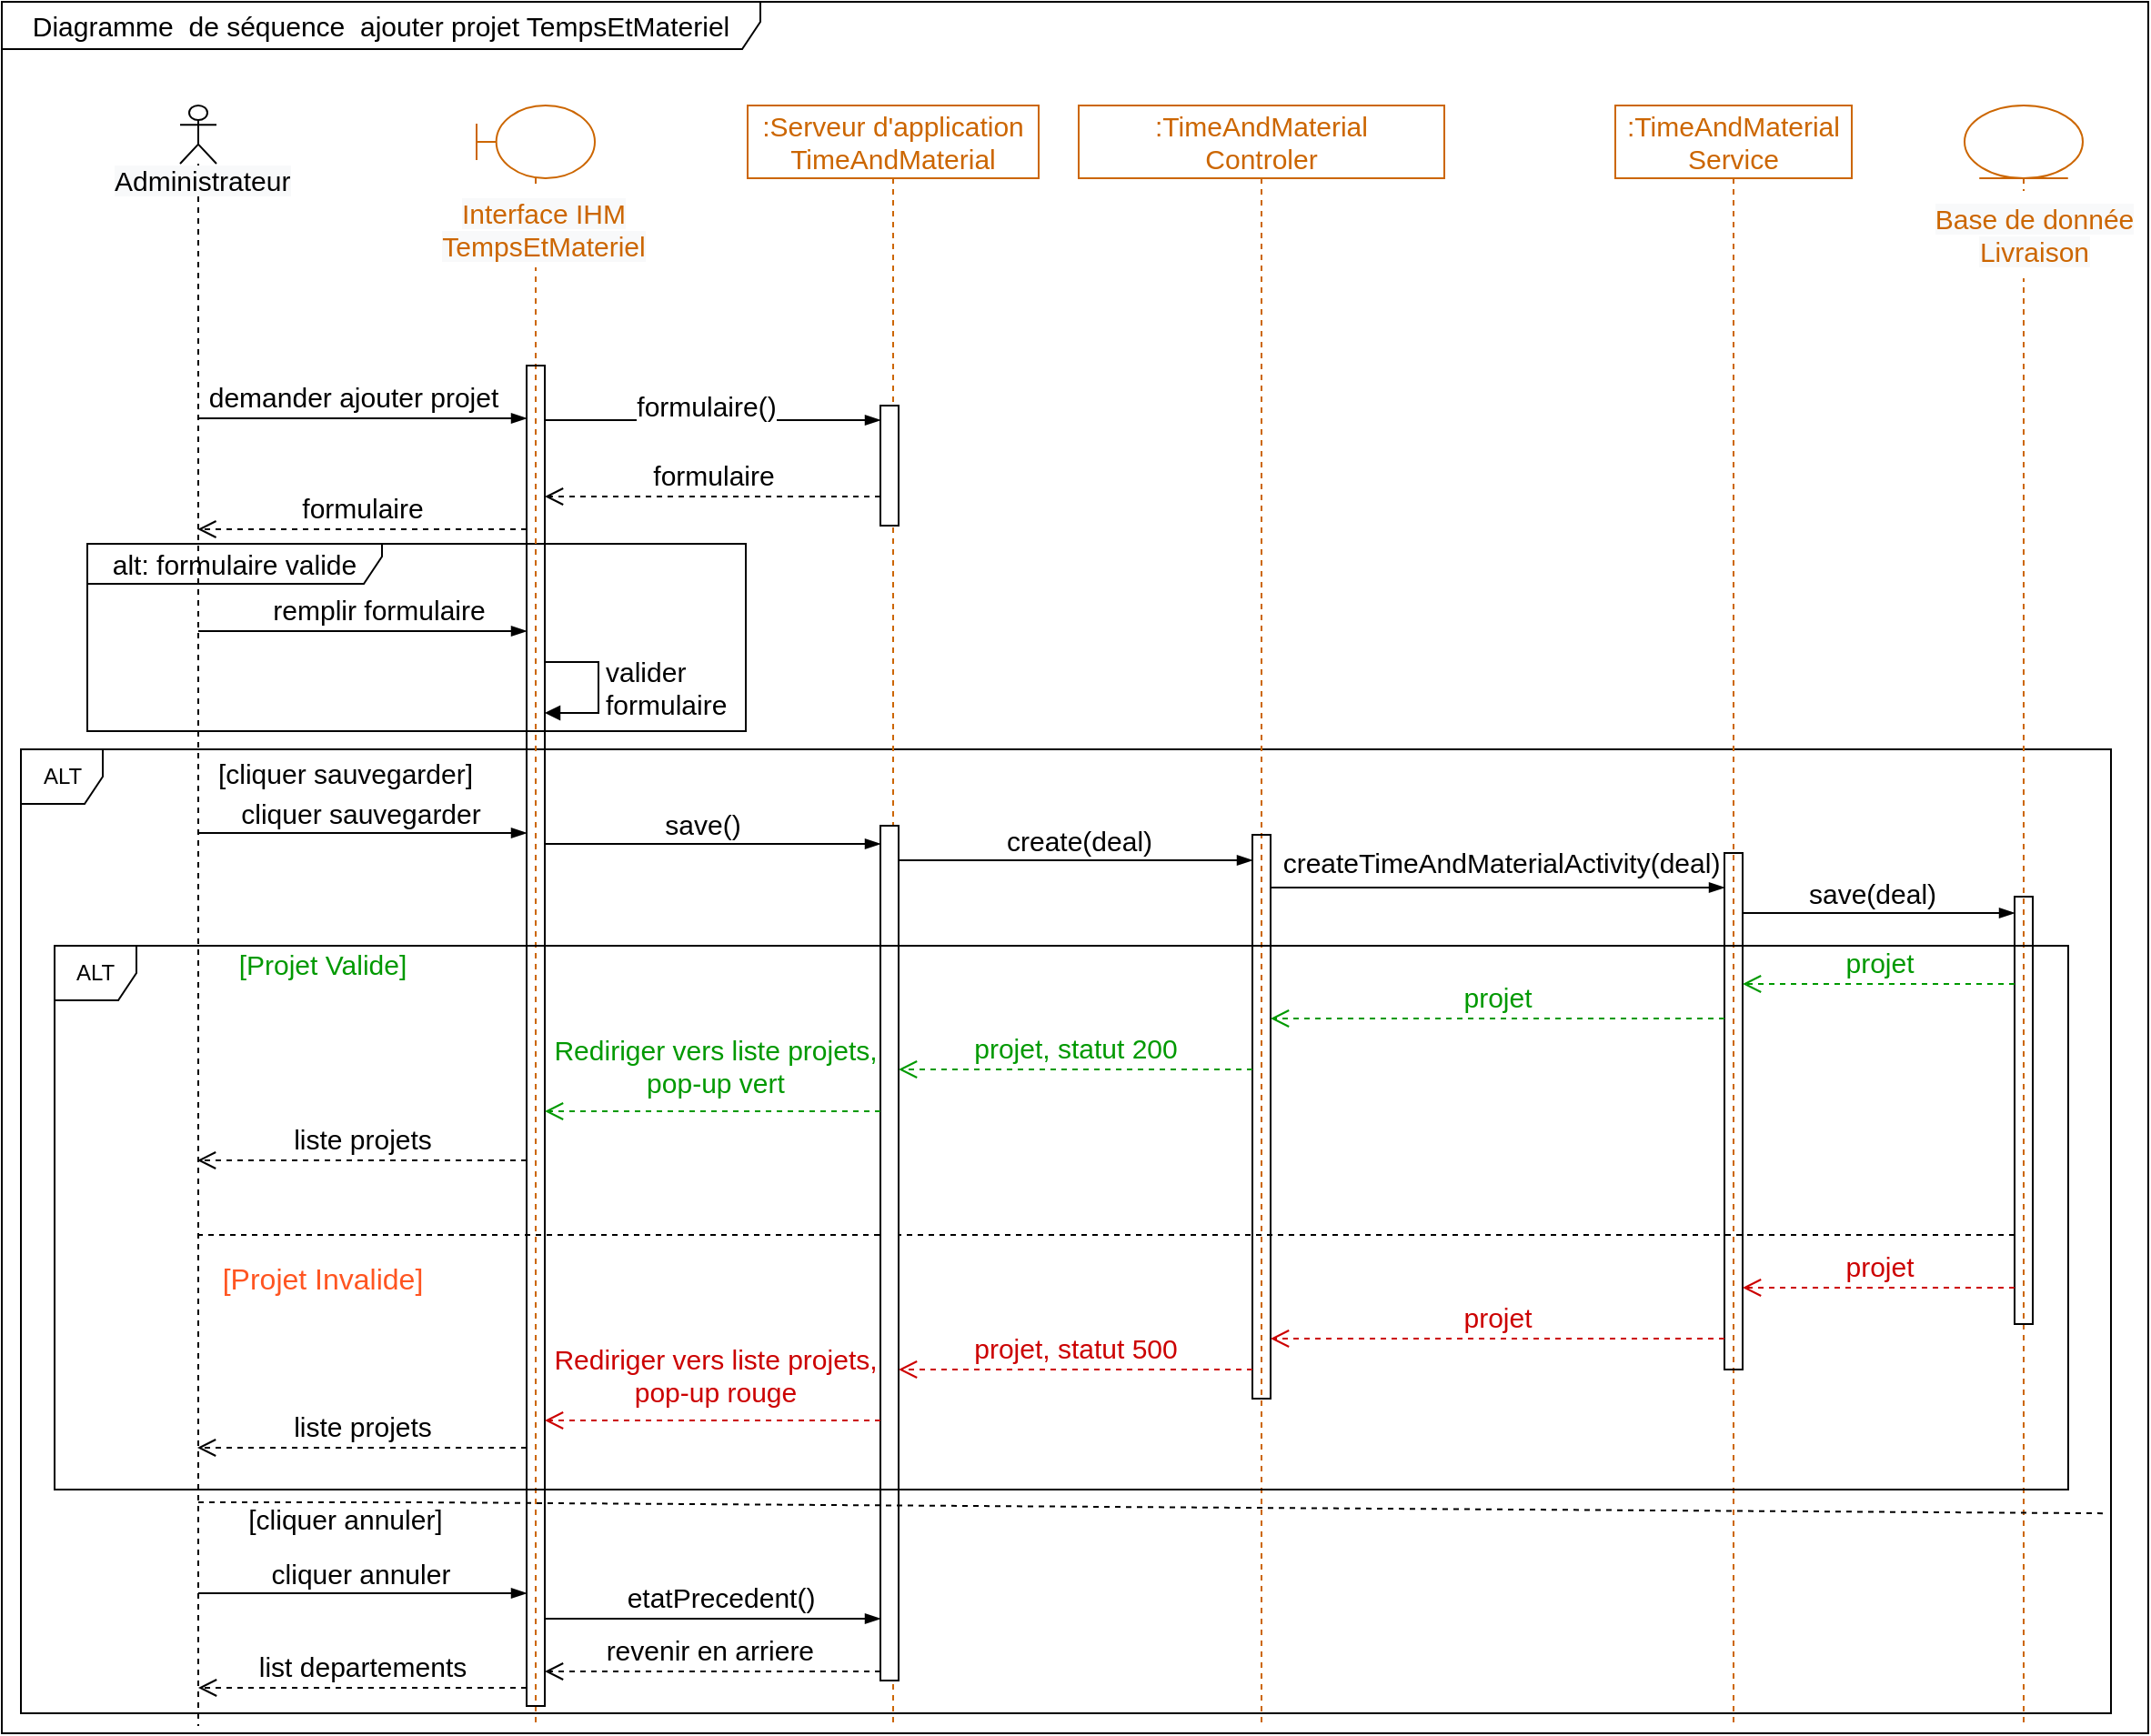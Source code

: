 <mxfile version="20.2.3" type="github">
  <diagram id="3ycZvg8SD_pY-ydtEEm7" name="Page-1">
    <mxGraphModel dx="1673" dy="934" grid="0" gridSize="10" guides="1" tooltips="1" connect="1" arrows="1" fold="1" page="1" pageScale="1" pageWidth="827" pageHeight="1169" math="0" shadow="0">
      <root>
        <mxCell id="0" />
        <mxCell id="1" parent="0" />
        <mxCell id="JhUNPmh7cJWNyjmMqc-R-7" value="ALT" style="shape=umlFrame;whiteSpace=wrap;html=1;width=45;height=30;" vertex="1" parent="1">
          <mxGeometry x="22.5" y="419" width="1149" height="530" as="geometry" />
        </mxCell>
        <mxCell id="iKNJWcs5wsSq8HuUoyNJ-98" value="&lt;font style=&quot;font-size: 15px;&quot;&gt;alt: formulaire valide&lt;/font&gt;" style="shape=umlFrame;whiteSpace=wrap;html=1;width=162;height=22;" parent="1" vertex="1">
          <mxGeometry x="59" y="306" width="362" height="103" as="geometry" />
        </mxCell>
        <mxCell id="iKNJWcs5wsSq8HuUoyNJ-85" value="Diagramme&amp;nbsp; de séquence&amp;nbsp; ajouter projet TempsEtMateriel" style="shape=umlFrame;whiteSpace=wrap;html=1;rounded=0;shadow=0;glass=0;sketch=0;fontSize=15;fillColor=none;width=417;height=26;" parent="1" vertex="1">
          <mxGeometry x="12" y="8" width="1180" height="952" as="geometry" />
        </mxCell>
        <mxCell id="iKNJWcs5wsSq8HuUoyNJ-44" value=":TimeAndMaterial&lt;br&gt;Controler" style="shape=umlLifeline;perimeter=lifelinePerimeter;whiteSpace=wrap;html=1;container=1;collapsible=0;recursiveResize=0;outlineConnect=0;rounded=0;shadow=0;glass=0;sketch=0;fillColor=none;fontSize=15;fontColor=#CC6600;strokeColor=#CC6600;" parent="1" vertex="1">
          <mxGeometry x="604" y="65" width="201" height="891" as="geometry" />
        </mxCell>
        <mxCell id="iKNJWcs5wsSq8HuUoyNJ-45" value="" style="html=1;points=[];perimeter=orthogonalPerimeter;rounded=0;shadow=0;glass=0;sketch=0;fontSize=15;fillColor=none;" parent="iKNJWcs5wsSq8HuUoyNJ-44" vertex="1">
          <mxGeometry x="95.5" y="401" width="10" height="310" as="geometry" />
        </mxCell>
        <mxCell id="iKNJWcs5wsSq8HuUoyNJ-114" style="edgeStyle=none;rounded=0;orthogonalLoop=1;jettySize=auto;html=1;fontSize=15;fontColor=#000000;strokeColor=#000000;endArrow=none;endFill=0;dashed=1;" parent="1" target="iKNJWcs5wsSq8HuUoyNJ-51" edge="1">
          <mxGeometry relative="1" as="geometry">
            <Array as="points">
              <mxPoint x="238" y="686" />
            </Array>
            <mxPoint x="119.5" y="686" as="sourcePoint" />
          </mxGeometry>
        </mxCell>
        <mxCell id="iKNJWcs5wsSq8HuUoyNJ-46" value="" style="shape=umlLifeline;participant=umlActor;perimeter=lifelinePerimeter;whiteSpace=wrap;html=1;container=1;collapsible=0;recursiveResize=0;verticalAlign=top;spacingTop=36;outlineConnect=0;fillColor=none;size=32;sketch=0;shadow=0;rounded=0;glass=0;" parent="1" vertex="1">
          <mxGeometry x="110" y="65" width="20" height="891" as="geometry" />
        </mxCell>
        <mxCell id="iKNJWcs5wsSq8HuUoyNJ-47" value="&lt;span style=&quot;color: rgb(0, 0, 0); font-family: Helvetica; font-size: 15px; font-style: normal; font-variant-ligatures: normal; font-variant-caps: normal; font-weight: 400; letter-spacing: normal; orphans: 2; text-align: center; text-indent: 0px; text-transform: none; widows: 2; word-spacing: 0px; -webkit-text-stroke-width: 0px; background-color: rgb(248, 249, 250); text-decoration-thickness: initial; text-decoration-style: initial; text-decoration-color: initial; float: none; display: inline !important;&quot;&gt;Administrateur&lt;/span&gt;" style="text;whiteSpace=wrap;html=1;fontSize=15;" parent="1" vertex="1">
          <mxGeometry x="72" y="91" width="105" height="36" as="geometry" />
        </mxCell>
        <mxCell id="iKNJWcs5wsSq8HuUoyNJ-48" value=":TimeAndMaterial&lt;br&gt;Service" style="shape=umlLifeline;perimeter=lifelinePerimeter;whiteSpace=wrap;html=1;container=1;collapsible=0;recursiveResize=0;outlineConnect=0;rounded=0;shadow=0;glass=0;sketch=0;fillColor=none;fontSize=15;fontColor=#CC6600;strokeColor=#CC6600;" parent="1" vertex="1">
          <mxGeometry x="899" y="65" width="130" height="891" as="geometry" />
        </mxCell>
        <mxCell id="iKNJWcs5wsSq8HuUoyNJ-49" value="" style="html=1;points=[];perimeter=orthogonalPerimeter;rounded=0;shadow=0;glass=0;sketch=0;fontSize=15;fillColor=none;" parent="iKNJWcs5wsSq8HuUoyNJ-48" vertex="1">
          <mxGeometry x="60" y="411" width="10" height="284" as="geometry" />
        </mxCell>
        <mxCell id="iKNJWcs5wsSq8HuUoyNJ-50" value="" style="shape=umlLifeline;participant=umlEntity;perimeter=lifelinePerimeter;whiteSpace=wrap;html=1;container=1;collapsible=0;recursiveResize=0;verticalAlign=top;spacingTop=36;outlineConnect=0;rounded=0;shadow=0;glass=0;sketch=0;fontSize=15;fillColor=none;fontColor=#CC6600;strokeColor=#CC6600;" parent="1" vertex="1">
          <mxGeometry x="1091" y="65" width="65" height="891" as="geometry" />
        </mxCell>
        <mxCell id="iKNJWcs5wsSq8HuUoyNJ-51" value="" style="html=1;points=[];perimeter=orthogonalPerimeter;rounded=0;shadow=0;glass=0;sketch=0;fontSize=15;fillColor=none;" parent="iKNJWcs5wsSq8HuUoyNJ-50" vertex="1">
          <mxGeometry x="27.5" y="435" width="10" height="235" as="geometry" />
        </mxCell>
        <mxCell id="iKNJWcs5wsSq8HuUoyNJ-52" value="&lt;span style=&quot;font-family: Helvetica; font-size: 15px; font-style: normal; font-variant-ligatures: normal; font-variant-caps: normal; font-weight: 400; letter-spacing: normal; orphans: 2; text-indent: 0px; text-transform: none; widows: 2; word-spacing: 0px; -webkit-text-stroke-width: 0px; background-color: rgb(248, 249, 250); text-decoration-thickness: initial; text-decoration-style: initial; text-decoration-color: initial; float: none; display: inline !important;&quot;&gt;Base de donnée&lt;br&gt;Livraison&lt;br&gt;&lt;/span&gt;" style="text;whiteSpace=wrap;html=1;fontSize=15;align=center;fillColor=default;fontColor=#CC6600;" parent="iKNJWcs5wsSq8HuUoyNJ-50" vertex="1">
          <mxGeometry x="-21" y="47" width="119" height="48" as="geometry" />
        </mxCell>
        <mxCell id="iKNJWcs5wsSq8HuUoyNJ-53" value="" style="shape=umlLifeline;participant=umlBoundary;perimeter=lifelinePerimeter;whiteSpace=wrap;html=1;container=1;collapsible=0;recursiveResize=0;verticalAlign=top;spacingTop=36;outlineConnect=0;rounded=0;shadow=0;glass=0;sketch=0;fontSize=15;fillColor=none;fontColor=#CC6600;strokeColor=#CC6600;" parent="1" vertex="1">
          <mxGeometry x="273" y="65" width="65" height="891" as="geometry" />
        </mxCell>
        <mxCell id="iKNJWcs5wsSq8HuUoyNJ-54" value="&lt;span style=&quot;font-family: Helvetica; font-size: 15px; font-style: normal; font-variant-ligatures: normal; font-variant-caps: normal; font-weight: 400; letter-spacing: normal; orphans: 2; text-indent: 0px; text-transform: none; widows: 2; word-spacing: 0px; -webkit-text-stroke-width: 0px; background-color: rgb(248, 249, 250); text-decoration-thickness: initial; text-decoration-style: initial; text-decoration-color: initial; float: none; display: inline !important;&quot;&gt;Interface IHM&lt;/span&gt;&lt;br style=&quot;font-family: Helvetica; font-size: 15px; font-style: normal; font-variant-ligatures: normal; font-variant-caps: normal; font-weight: 400; letter-spacing: normal; orphans: 2; text-indent: 0px; text-transform: none; widows: 2; word-spacing: 0px; -webkit-text-stroke-width: 0px; background-color: rgb(248, 249, 250); text-decoration-thickness: initial; text-decoration-style: initial; text-decoration-color: initial;&quot;&gt;&lt;span style=&quot;font-family: Helvetica; font-size: 15px; font-style: normal; font-variant-ligatures: normal; font-variant-caps: normal; font-weight: 400; letter-spacing: normal; orphans: 2; text-indent: 0px; text-transform: none; widows: 2; word-spacing: 0px; -webkit-text-stroke-width: 0px; background-color: rgb(248, 249, 250); text-decoration-thickness: initial; text-decoration-style: initial; text-decoration-color: initial; float: none; display: inline !important;&quot;&gt;TempsEtMateriel&lt;/span&gt;" style="text;whiteSpace=wrap;html=1;fontSize=15;align=center;fillColor=default;fontColor=#CC6600;" parent="iKNJWcs5wsSq8HuUoyNJ-53" vertex="1">
          <mxGeometry x="-24" y="44" width="122" height="45" as="geometry" />
        </mxCell>
        <mxCell id="iKNJWcs5wsSq8HuUoyNJ-55" value="" style="html=1;points=[];perimeter=orthogonalPerimeter;rounded=0;shadow=0;glass=0;sketch=0;fontSize=15;fillColor=none;" parent="iKNJWcs5wsSq8HuUoyNJ-53" vertex="1">
          <mxGeometry x="27.5" y="143" width="10" height="737" as="geometry" />
        </mxCell>
        <mxCell id="iKNJWcs5wsSq8HuUoyNJ-99" value="valider&lt;br&gt;formulaire" style="edgeStyle=orthogonalEdgeStyle;html=1;align=left;spacingLeft=2;endArrow=block;rounded=0;fontSize=15;" parent="iKNJWcs5wsSq8HuUoyNJ-53" source="iKNJWcs5wsSq8HuUoyNJ-55" target="iKNJWcs5wsSq8HuUoyNJ-55" edge="1">
          <mxGeometry relative="1" as="geometry">
            <mxPoint x="36" y="306" as="sourcePoint" />
            <Array as="points">
              <mxPoint x="67" y="306" />
              <mxPoint x="67" y="334" />
            </Array>
            <mxPoint x="36" y="334" as="targetPoint" />
          </mxGeometry>
        </mxCell>
        <mxCell id="iKNJWcs5wsSq8HuUoyNJ-63" value="" style="edgeStyle=elbowEdgeStyle;fontSize=12;html=1;endArrow=blockThin;endFill=1;rounded=0;" parent="1" source="iKNJWcs5wsSq8HuUoyNJ-46" target="iKNJWcs5wsSq8HuUoyNJ-55" edge="1">
          <mxGeometry width="160" relative="1" as="geometry">
            <mxPoint x="628" y="319" as="sourcePoint" />
            <mxPoint x="788" y="319" as="targetPoint" />
            <Array as="points">
              <mxPoint x="190" y="237" />
              <mxPoint x="171" y="210" />
            </Array>
          </mxGeometry>
        </mxCell>
        <mxCell id="iKNJWcs5wsSq8HuUoyNJ-64" value="demander ajouter projet" style="edgeLabel;html=1;align=center;verticalAlign=middle;resizable=0;points=[];fontSize=15;" parent="iKNJWcs5wsSq8HuUoyNJ-63" vertex="1" connectable="0">
          <mxGeometry x="-0.395" relative="1" as="geometry">
            <mxPoint x="30" y="-12" as="offset" />
          </mxGeometry>
        </mxCell>
        <mxCell id="iKNJWcs5wsSq8HuUoyNJ-67" value="" style="edgeStyle=elbowEdgeStyle;fontSize=12;html=1;endArrow=blockThin;endFill=1;rounded=0;" parent="1" source="iKNJWcs5wsSq8HuUoyNJ-45" target="iKNJWcs5wsSq8HuUoyNJ-49" edge="1">
          <mxGeometry width="160" relative="1" as="geometry">
            <mxPoint x="394" y="333" as="sourcePoint" />
            <mxPoint x="554" y="333" as="targetPoint" />
            <Array as="points">
              <mxPoint x="778" y="495" />
              <mxPoint x="753" y="286" />
              <mxPoint x="602" y="271" />
              <mxPoint x="527" y="300" />
            </Array>
          </mxGeometry>
        </mxCell>
        <mxCell id="iKNJWcs5wsSq8HuUoyNJ-68" value="createTimeAndMaterialActivity(deal)" style="edgeLabel;html=1;align=center;verticalAlign=middle;resizable=0;points=[];fontSize=15;" parent="iKNJWcs5wsSq8HuUoyNJ-67" vertex="1" connectable="0">
          <mxGeometry x="0.124" relative="1" as="geometry">
            <mxPoint x="-14" y="-14" as="offset" />
          </mxGeometry>
        </mxCell>
        <mxCell id="iKNJWcs5wsSq8HuUoyNJ-69" value="" style="edgeStyle=elbowEdgeStyle;fontSize=12;html=1;endArrow=blockThin;endFill=1;rounded=0;" parent="1" source="iKNJWcs5wsSq8HuUoyNJ-49" target="iKNJWcs5wsSq8HuUoyNJ-51" edge="1">
          <mxGeometry width="160" relative="1" as="geometry">
            <mxPoint x="474" y="333" as="sourcePoint" />
            <mxPoint x="634" y="333" as="targetPoint" />
            <Array as="points">
              <mxPoint x="1060" y="509" />
              <mxPoint x="969" y="520" />
              <mxPoint x="766" y="296" />
            </Array>
          </mxGeometry>
        </mxCell>
        <mxCell id="iKNJWcs5wsSq8HuUoyNJ-70" value="save(deal)" style="edgeLabel;html=1;align=center;verticalAlign=middle;resizable=0;points=[];fontSize=15;" parent="iKNJWcs5wsSq8HuUoyNJ-69" vertex="1" connectable="0">
          <mxGeometry x="-0.356" y="2" relative="1" as="geometry">
            <mxPoint x="23" y="-9" as="offset" />
          </mxGeometry>
        </mxCell>
        <mxCell id="iKNJWcs5wsSq8HuUoyNJ-71" value="&lt;font color=&quot;#009900&quot;&gt;projet&lt;/font&gt;" style="html=1;verticalAlign=bottom;endArrow=open;dashed=1;endSize=8;rounded=0;fontSize=15;strokeColor=#009900;" parent="1" source="iKNJWcs5wsSq8HuUoyNJ-51" target="iKNJWcs5wsSq8HuUoyNJ-49" edge="1">
          <mxGeometry relative="1" as="geometry">
            <mxPoint x="806" y="320" as="sourcePoint" />
            <mxPoint x="668" y="320" as="targetPoint" />
            <Array as="points">
              <mxPoint x="1025" y="548" />
            </Array>
          </mxGeometry>
        </mxCell>
        <mxCell id="iKNJWcs5wsSq8HuUoyNJ-72" value="&lt;font color=&quot;#009900&quot;&gt;projet&lt;/font&gt;" style="html=1;verticalAlign=bottom;endArrow=open;dashed=1;endSize=8;rounded=0;fontSize=15;strokeColor=#009900;" parent="1" source="iKNJWcs5wsSq8HuUoyNJ-49" target="iKNJWcs5wsSq8HuUoyNJ-45" edge="1">
          <mxGeometry relative="1" as="geometry">
            <mxPoint x="658" y="325" as="sourcePoint" />
            <mxPoint x="477" y="325" as="targetPoint" />
            <Array as="points">
              <mxPoint x="895" y="567" />
            </Array>
          </mxGeometry>
        </mxCell>
        <mxCell id="iKNJWcs5wsSq8HuUoyNJ-86" value=":Serveur d&#39;application&lt;br&gt;TimeAndMaterial" style="shape=umlLifeline;perimeter=lifelinePerimeter;whiteSpace=wrap;html=1;container=1;collapsible=0;recursiveResize=0;outlineConnect=0;rounded=0;shadow=0;glass=0;sketch=0;fillColor=none;fontSize=15;fontColor=#CC6600;strokeColor=#CC6600;" parent="1" vertex="1">
          <mxGeometry x="422" y="65" width="160" height="891" as="geometry" />
        </mxCell>
        <mxCell id="iKNJWcs5wsSq8HuUoyNJ-87" value="" style="html=1;points=[];perimeter=orthogonalPerimeter;" parent="iKNJWcs5wsSq8HuUoyNJ-86" vertex="1">
          <mxGeometry x="73" y="165" width="10" height="66" as="geometry" />
        </mxCell>
        <mxCell id="iKNJWcs5wsSq8HuUoyNJ-100" value="" style="html=1;points=[];perimeter=orthogonalPerimeter;" parent="iKNJWcs5wsSq8HuUoyNJ-86" vertex="1">
          <mxGeometry x="73" y="396" width="10" height="470" as="geometry" />
        </mxCell>
        <mxCell id="iKNJWcs5wsSq8HuUoyNJ-89" value="" style="fontSize=12;html=1;endArrow=blockThin;endFill=1;rounded=0;" parent="1" source="iKNJWcs5wsSq8HuUoyNJ-55" target="iKNJWcs5wsSq8HuUoyNJ-87" edge="1">
          <mxGeometry width="160" relative="1" as="geometry">
            <mxPoint x="294" y="256" as="sourcePoint" />
            <mxPoint x="599" y="366" as="targetPoint" />
            <Array as="points">
              <mxPoint x="382" y="238" />
            </Array>
          </mxGeometry>
        </mxCell>
        <mxCell id="iKNJWcs5wsSq8HuUoyNJ-90" value="formulaire()" style="edgeLabel;html=1;align=center;verticalAlign=middle;resizable=0;points=[];fontSize=15;" parent="iKNJWcs5wsSq8HuUoyNJ-89" vertex="1" connectable="0">
          <mxGeometry x="-0.006" y="-3" relative="1" as="geometry">
            <mxPoint x="-3" y="-11" as="offset" />
          </mxGeometry>
        </mxCell>
        <mxCell id="iKNJWcs5wsSq8HuUoyNJ-92" value="&lt;font style=&quot;font-size: 15px;&quot;&gt;formulaire&lt;/font&gt;" style="html=1;verticalAlign=bottom;endArrow=open;dashed=1;endSize=8;rounded=0;" parent="1" source="iKNJWcs5wsSq8HuUoyNJ-87" target="iKNJWcs5wsSq8HuUoyNJ-55" edge="1">
          <mxGeometry relative="1" as="geometry">
            <mxPoint x="438" y="323" as="sourcePoint" />
            <mxPoint x="358" y="323" as="targetPoint" />
            <Array as="points">
              <mxPoint x="411" y="280" />
            </Array>
          </mxGeometry>
        </mxCell>
        <mxCell id="iKNJWcs5wsSq8HuUoyNJ-93" value="&lt;font style=&quot;font-size: 15px;&quot;&gt;formulaire&lt;/font&gt;" style="html=1;verticalAlign=bottom;endArrow=open;dashed=1;endSize=8;rounded=0;" parent="1" edge="1">
          <mxGeometry relative="1" as="geometry">
            <mxPoint x="300.5" y="298.0" as="sourcePoint" />
            <mxPoint x="119.667" y="298.0" as="targetPoint" />
            <Array as="points">
              <mxPoint x="253" y="298" />
            </Array>
          </mxGeometry>
        </mxCell>
        <mxCell id="iKNJWcs5wsSq8HuUoyNJ-94" value="" style="fontSize=12;html=1;endArrow=blockThin;endFill=1;rounded=0;" parent="1" source="iKNJWcs5wsSq8HuUoyNJ-46" target="iKNJWcs5wsSq8HuUoyNJ-55" edge="1">
          <mxGeometry width="160" relative="1" as="geometry">
            <mxPoint x="338" y="365" as="sourcePoint" />
            <mxPoint x="498" y="365" as="targetPoint" />
            <Array as="points">
              <mxPoint x="255" y="354" />
            </Array>
          </mxGeometry>
        </mxCell>
        <mxCell id="iKNJWcs5wsSq8HuUoyNJ-96" value="remplir formulaire" style="edgeLabel;html=1;align=center;verticalAlign=middle;resizable=0;points=[];fontSize=15;" parent="iKNJWcs5wsSq8HuUoyNJ-94" vertex="1" connectable="0">
          <mxGeometry x="0.128" y="-4" relative="1" as="geometry">
            <mxPoint x="-3" y="-16" as="offset" />
          </mxGeometry>
        </mxCell>
        <mxCell id="iKNJWcs5wsSq8HuUoyNJ-101" value="" style="fontSize=12;html=1;endArrow=blockThin;endFill=1;rounded=0;" parent="1" target="iKNJWcs5wsSq8HuUoyNJ-100" edge="1">
          <mxGeometry width="160" relative="1" as="geometry">
            <mxPoint x="310.5" y="471" as="sourcePoint" />
            <mxPoint x="622" y="374" as="targetPoint" />
            <Array as="points">
              <mxPoint x="389" y="471" />
            </Array>
          </mxGeometry>
        </mxCell>
        <mxCell id="iKNJWcs5wsSq8HuUoyNJ-102" value="save()" style="edgeLabel;html=1;align=center;verticalAlign=middle;resizable=0;points=[];labelBackgroundColor=none;fontSize=15;" parent="iKNJWcs5wsSq8HuUoyNJ-101" vertex="1" connectable="0">
          <mxGeometry x="-0.081" y="1" relative="1" as="geometry">
            <mxPoint x="1" y="-10" as="offset" />
          </mxGeometry>
        </mxCell>
        <mxCell id="iKNJWcs5wsSq8HuUoyNJ-103" value="" style="fontSize=12;html=1;endArrow=blockThin;endFill=1;rounded=0;" parent="1" source="iKNJWcs5wsSq8HuUoyNJ-100" target="iKNJWcs5wsSq8HuUoyNJ-45" edge="1">
          <mxGeometry width="160" relative="1" as="geometry">
            <mxPoint x="518" y="318" as="sourcePoint" />
            <mxPoint x="678" y="318" as="targetPoint" />
            <Array as="points">
              <mxPoint x="525" y="480" />
            </Array>
          </mxGeometry>
        </mxCell>
        <mxCell id="iKNJWcs5wsSq8HuUoyNJ-104" value="&lt;span style=&quot;font-size: 15px;&quot;&gt;create(deal)&lt;/span&gt;" style="edgeLabel;html=1;align=center;verticalAlign=middle;resizable=0;points=[];labelBackgroundColor=none;fontSize=15;" parent="iKNJWcs5wsSq8HuUoyNJ-103" vertex="1" connectable="0">
          <mxGeometry x="0.25" relative="1" as="geometry">
            <mxPoint x="-23" y="-11" as="offset" />
          </mxGeometry>
        </mxCell>
        <mxCell id="iKNJWcs5wsSq8HuUoyNJ-105" value="&lt;font color=&quot;#009900&quot;&gt;projet, statut 200&lt;/font&gt;" style="html=1;verticalAlign=bottom;endArrow=open;dashed=1;endSize=8;rounded=0;fontSize=15;strokeColor=#009900;" parent="1" source="iKNJWcs5wsSq8HuUoyNJ-45" target="iKNJWcs5wsSq8HuUoyNJ-100" edge="1">
          <mxGeometry relative="1" as="geometry">
            <mxPoint x="661" y="567" as="sourcePoint" />
            <mxPoint x="410.0" y="567" as="targetPoint" />
            <Array as="points">
              <mxPoint x="633" y="595" />
            </Array>
          </mxGeometry>
        </mxCell>
        <mxCell id="iKNJWcs5wsSq8HuUoyNJ-106" value="&lt;font color=&quot;#009900&quot;&gt;Rediriger vers liste projets,&lt;br&gt;pop-up vert&lt;br&gt;&lt;/font&gt;" style="html=1;verticalAlign=bottom;endArrow=open;dashed=1;endSize=8;rounded=0;fontSize=15;strokeColor=#009900;" parent="1" source="iKNJWcs5wsSq8HuUoyNJ-100" edge="1">
          <mxGeometry x="-0.014" y="-4" relative="1" as="geometry">
            <mxPoint x="674.0" y="570" as="sourcePoint" />
            <mxPoint x="310.5" y="618" as="targetPoint" />
            <Array as="points">
              <mxPoint x="459" y="618" />
            </Array>
            <mxPoint as="offset" />
          </mxGeometry>
        </mxCell>
        <mxCell id="iKNJWcs5wsSq8HuUoyNJ-112" value="&lt;font color=&quot;#000000&quot;&gt;liste projets&lt;/font&gt;" style="html=1;verticalAlign=bottom;endArrow=open;dashed=1;endSize=8;rounded=0;fontSize=15;fontColor=#009900;strokeColor=#000000;" parent="1" edge="1">
          <mxGeometry relative="1" as="geometry">
            <mxPoint x="300.5" y="645" as="sourcePoint" />
            <mxPoint x="119.5" y="645" as="targetPoint" />
            <Array as="points">
              <mxPoint x="274" y="645" />
            </Array>
          </mxGeometry>
        </mxCell>
        <mxCell id="iKNJWcs5wsSq8HuUoyNJ-107" value="" style="group" parent="1" vertex="1" connectable="0">
          <mxGeometry x="22" y="388" width="1126" height="413" as="geometry" />
        </mxCell>
        <mxCell id="iKNJWcs5wsSq8HuUoyNJ-109" value="&lt;div style=&quot;text-align: left; font-size: 15px;&quot;&gt;&lt;span style=&quot;background-color: initial; font-size: 15px;&quot;&gt;[Projet&amp;nbsp;&lt;/span&gt;&lt;span style=&quot;background-color: initial; text-align: right; font-size: 15px;&quot;&gt;Valide]&lt;/span&gt;&lt;/div&gt;" style="text;html=1;strokeColor=none;fillColor=none;align=center;verticalAlign=middle;whiteSpace=wrap;rounded=0;fontSize=15;fontColor=#009900;" parent="iKNJWcs5wsSq8HuUoyNJ-107" vertex="1">
          <mxGeometry x="77.0" y="136.743" width="179.48" height="24.354" as="geometry" />
        </mxCell>
        <mxCell id="iKNJWcs5wsSq8HuUoyNJ-110" value="[Projet Invalide]" style="text;html=1;strokeColor=none;fillColor=none;align=center;verticalAlign=middle;whiteSpace=wrap;rounded=0;fontSize=16;fontColor=#FF5521;" parent="iKNJWcs5wsSq8HuUoyNJ-107" vertex="1">
          <mxGeometry x="103.24" y="311.002" width="127" height="22.604" as="geometry" />
        </mxCell>
        <mxCell id="iKNJWcs5wsSq8HuUoyNJ-108" value="ALT" style="shape=umlFrame;whiteSpace=wrap;html=1;width=45;height=30;" parent="iKNJWcs5wsSq8HuUoyNJ-107" vertex="1">
          <mxGeometry x="19" y="139" width="1107" height="299" as="geometry" />
        </mxCell>
        <mxCell id="iKNJWcs5wsSq8HuUoyNJ-116" value="&lt;font color=&quot;#cc0000&quot;&gt;projet&lt;/font&gt;" style="html=1;verticalAlign=bottom;endArrow=open;dashed=1;endSize=8;rounded=0;fontSize=15;fontColor=#000000;strokeColor=#CC0000;" parent="1" source="iKNJWcs5wsSq8HuUoyNJ-51" target="iKNJWcs5wsSq8HuUoyNJ-49" edge="1">
          <mxGeometry relative="1" as="geometry">
            <mxPoint x="680" y="725" as="sourcePoint" />
            <mxPoint x="600" y="725" as="targetPoint" />
            <Array as="points">
              <mxPoint x="1038" y="715" />
            </Array>
          </mxGeometry>
        </mxCell>
        <mxCell id="iKNJWcs5wsSq8HuUoyNJ-117" value="&lt;font color=&quot;#cc0000&quot;&gt;projet&lt;/font&gt;" style="html=1;verticalAlign=bottom;endArrow=open;dashed=1;endSize=8;rounded=0;fontSize=15;fontColor=#000000;strokeColor=#CC0000;" parent="1" source="iKNJWcs5wsSq8HuUoyNJ-49" target="iKNJWcs5wsSq8HuUoyNJ-45" edge="1">
          <mxGeometry relative="1" as="geometry">
            <mxPoint x="915" y="755" as="sourcePoint" />
            <mxPoint x="744" y="755" as="targetPoint" />
            <Array as="points">
              <mxPoint x="879" y="743" />
            </Array>
          </mxGeometry>
        </mxCell>
        <mxCell id="iKNJWcs5wsSq8HuUoyNJ-118" value="&lt;font color=&quot;#cc0000&quot;&gt;projet, statut 500&lt;/font&gt;" style="html=1;verticalAlign=bottom;endArrow=open;dashed=1;endSize=8;rounded=0;fontSize=15;fontColor=#000000;strokeColor=#CC0000;" parent="1" source="iKNJWcs5wsSq8HuUoyNJ-45" target="iKNJWcs5wsSq8HuUoyNJ-100" edge="1">
          <mxGeometry relative="1" as="geometry">
            <mxPoint x="651" y="752" as="sourcePoint" />
            <mxPoint x="400.0" y="752" as="targetPoint" />
            <Array as="points">
              <mxPoint x="619" y="760" />
            </Array>
          </mxGeometry>
        </mxCell>
        <mxCell id="iKNJWcs5wsSq8HuUoyNJ-119" value="&lt;font color=&quot;#cc0000&quot;&gt;Rediriger vers liste projets,&lt;br&gt;pop-up rouge&lt;/font&gt;" style="html=1;verticalAlign=bottom;endArrow=open;dashed=1;endSize=8;rounded=0;fontSize=15;strokeColor=#CC0000;" parent="1" source="iKNJWcs5wsSq8HuUoyNJ-100" edge="1">
          <mxGeometry x="-0.014" y="-4" relative="1" as="geometry">
            <mxPoint x="495" y="760" as="sourcePoint" />
            <mxPoint x="310.5" y="788" as="targetPoint" />
            <Array as="points">
              <mxPoint x="445" y="788" />
            </Array>
            <mxPoint as="offset" />
          </mxGeometry>
        </mxCell>
        <mxCell id="iKNJWcs5wsSq8HuUoyNJ-120" value="&lt;font color=&quot;#000000&quot;&gt;liste projets&lt;/font&gt;" style="html=1;verticalAlign=bottom;endArrow=open;dashed=1;endSize=8;rounded=0;fontSize=15;fontColor=#009900;strokeColor=#000000;" parent="1" edge="1">
          <mxGeometry relative="1" as="geometry">
            <mxPoint x="300.5" y="803" as="sourcePoint" />
            <mxPoint x="119.5" y="803" as="targetPoint" />
            <Array as="points">
              <mxPoint x="231" y="803" />
            </Array>
          </mxGeometry>
        </mxCell>
        <mxCell id="JhUNPmh7cJWNyjmMqc-R-8" value="&lt;div style=&quot;text-align: left;&quot;&gt;&lt;span style=&quot;color: rgb(0, 0, 0); text-align: center; background-color: rgb(255, 255, 255);&quot;&gt;&lt;font style=&quot;font-size: 15px;&quot;&gt;[cliquer sauvegarder]&lt;/font&gt;&lt;/span&gt;&lt;br&gt;&lt;/div&gt;" style="text;html=1;strokeColor=none;fillColor=none;align=center;verticalAlign=bottom;whiteSpace=wrap;rounded=0;fontSize=15;fontColor=#009900;" vertex="1" parent="1">
          <mxGeometry x="126.875" y="420" width="148.489" height="24.35" as="geometry" />
        </mxCell>
        <mxCell id="JhUNPmh7cJWNyjmMqc-R-9" value="&lt;div style=&quot;text-align: left;&quot;&gt;&lt;span style=&quot;color: rgb(0, 0, 0); text-align: center; background-color: rgb(255, 255, 255);&quot;&gt;&lt;font style=&quot;font-size: 15px;&quot;&gt;[cliquer annuler]&lt;/font&gt;&lt;/span&gt;&lt;br&gt;&lt;/div&gt;" style="text;html=1;strokeColor=none;fillColor=none;align=center;verticalAlign=bottom;whiteSpace=wrap;rounded=0;fontSize=15;fontColor=#009900;" vertex="1" parent="1">
          <mxGeometry x="126.875" y="830" width="148.489" height="24.35" as="geometry" />
        </mxCell>
        <mxCell id="JhUNPmh7cJWNyjmMqc-R-10" value="" style="edgeStyle=elbowEdgeStyle;fontSize=12;html=1;endArrow=blockThin;endFill=1;rounded=0;fontColor=#000000;" edge="1" parent="1">
          <mxGeometry width="160" relative="1" as="geometry">
            <mxPoint x="120.024" y="465" as="sourcePoint" />
            <mxPoint x="300.5" y="465" as="targetPoint" />
            <Array as="points">
              <mxPoint x="283" y="465" />
              <mxPoint x="303" y="492" />
              <mxPoint x="224.82" y="475" />
            </Array>
          </mxGeometry>
        </mxCell>
        <mxCell id="JhUNPmh7cJWNyjmMqc-R-11" value="cliquer sauvegarder" style="edgeLabel;html=1;align=center;verticalAlign=middle;resizable=0;points=[];fontSize=15;fontColor=#000000;" vertex="1" connectable="0" parent="JhUNPmh7cJWNyjmMqc-R-10">
          <mxGeometry x="-0.022" y="2" relative="1" as="geometry">
            <mxPoint y="-9" as="offset" />
          </mxGeometry>
        </mxCell>
        <mxCell id="JhUNPmh7cJWNyjmMqc-R-14" style="edgeStyle=none;rounded=0;orthogonalLoop=1;jettySize=auto;html=1;fontSize=15;fontColor=#000000;strokeColor=#000000;endArrow=none;endFill=0;dashed=1;entryX=0.981;entryY=0.873;entryDx=0;entryDy=0;entryPerimeter=0;" edge="1" parent="1" source="iKNJWcs5wsSq8HuUoyNJ-46" target="iKNJWcs5wsSq8HuUoyNJ-85">
          <mxGeometry relative="1" as="geometry">
            <Array as="points">
              <mxPoint x="238" y="833" />
            </Array>
            <mxPoint x="118.962" y="833.0" as="sourcePoint" />
            <mxPoint x="1118.5" y="833" as="targetPoint" />
          </mxGeometry>
        </mxCell>
        <mxCell id="JhUNPmh7cJWNyjmMqc-R-17" value="" style="edgeStyle=elbowEdgeStyle;fontSize=12;html=1;endArrow=blockThin;endFill=1;rounded=0;fontColor=#000000;" edge="1" parent="1" target="iKNJWcs5wsSq8HuUoyNJ-55">
          <mxGeometry width="160" relative="1" as="geometry">
            <mxPoint x="119.997" y="883" as="sourcePoint" />
            <mxPoint x="370.33" y="883" as="targetPoint" />
            <Array as="points">
              <mxPoint x="303" y="889" />
              <mxPoint x="225.51" y="868" />
            </Array>
          </mxGeometry>
        </mxCell>
        <mxCell id="JhUNPmh7cJWNyjmMqc-R-18" value="cliquer annuler" style="edgeLabel;html=1;align=center;verticalAlign=middle;resizable=0;points=[];fontSize=15;fontColor=#000000;" vertex="1" connectable="0" parent="JhUNPmh7cJWNyjmMqc-R-17">
          <mxGeometry x="-0.022" y="2" relative="1" as="geometry">
            <mxPoint y="-9" as="offset" />
          </mxGeometry>
        </mxCell>
        <mxCell id="JhUNPmh7cJWNyjmMqc-R-19" value="" style="edgeStyle=elbowEdgeStyle;fontSize=12;html=1;endArrow=blockThin;endFill=1;rounded=0;fontColor=#000000;" edge="1" parent="1" source="iKNJWcs5wsSq8HuUoyNJ-55" target="iKNJWcs5wsSq8HuUoyNJ-100">
          <mxGeometry width="160" relative="1" as="geometry">
            <mxPoint x="313" y="851" as="sourcePoint" />
            <mxPoint x="446.227" y="851" as="targetPoint" />
            <Array as="points">
              <mxPoint x="456" y="897" />
              <mxPoint x="377.5" y="851" />
            </Array>
          </mxGeometry>
        </mxCell>
        <mxCell id="JhUNPmh7cJWNyjmMqc-R-20" value="etatPrecedent()" style="edgeLabel;html=1;align=center;verticalAlign=middle;resizable=0;points=[];fontSize=15;fontColor=#000000;" vertex="1" connectable="0" parent="JhUNPmh7cJWNyjmMqc-R-19">
          <mxGeometry x="-0.29" y="-1" relative="1" as="geometry">
            <mxPoint x="31" y="-13" as="offset" />
          </mxGeometry>
        </mxCell>
        <mxCell id="JhUNPmh7cJWNyjmMqc-R-22" value="list departements" style="html=1;verticalAlign=bottom;endArrow=open;dashed=1;endSize=8;rounded=0;fontSize=15;fontColor=#000000;" edge="1" parent="1" source="iKNJWcs5wsSq8HuUoyNJ-55" target="iKNJWcs5wsSq8HuUoyNJ-46">
          <mxGeometry relative="1" as="geometry">
            <mxPoint x="283.33" y="935" as="sourcePoint" />
            <mxPoint x="32.997" y="935" as="targetPoint" />
            <Array as="points">
              <mxPoint x="167.83" y="935" />
            </Array>
          </mxGeometry>
        </mxCell>
        <mxCell id="JhUNPmh7cJWNyjmMqc-R-21" value="revenir en arriere&amp;nbsp;" style="html=1;verticalAlign=bottom;endArrow=open;dashed=1;endSize=8;rounded=0;fontSize=15;fontColor=#000000;" edge="1" parent="1" source="iKNJWcs5wsSq8HuUoyNJ-100" target="iKNJWcs5wsSq8HuUoyNJ-55">
          <mxGeometry relative="1" as="geometry">
            <mxPoint x="480.227" y="926" as="sourcePoint" />
            <mxPoint x="347" y="926" as="targetPoint" />
            <Array as="points">
              <mxPoint x="434.5" y="926" />
            </Array>
          </mxGeometry>
        </mxCell>
      </root>
    </mxGraphModel>
  </diagram>
</mxfile>
